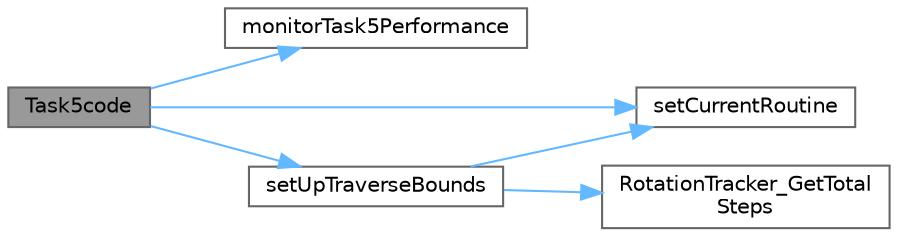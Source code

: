 digraph "Task5code"
{
 // LATEX_PDF_SIZE
  bgcolor="transparent";
  edge [fontname=Helvetica,fontsize=10,labelfontname=Helvetica,labelfontsize=10];
  node [fontname=Helvetica,fontsize=10,shape=box,height=0.2,width=0.4];
  rankdir="LR";
  Node1 [id="Node000001",label="Task5code",height=0.2,width=0.4,color="gray40", fillcolor="grey60", style="filled", fontcolor="black",tooltip="Task 5 code."];
  Node1 -> Node2 [id="edge1_Node000001_Node000002",color="steelblue1",style="solid",tooltip=" "];
  Node2 [id="Node000002",label="monitorTask5Performance",height=0.2,width=0.4,color="grey40", fillcolor="white", style="filled",URL="$task5_code_8cpp.html#aad83744f27dceaf0765a9ba4599f024d",tooltip="Monitors the performance of Task5 by calculating its execution frequency."];
  Node1 -> Node3 [id="edge2_Node000001_Node000003",color="steelblue1",style="solid",tooltip=" "];
  Node3 [id="Node000003",label="setCurrentRoutine",height=0.2,width=0.4,color="grey40", fillcolor="white", style="filled",URL="$plunger_8cpp.html#a5a5afd31d142591f6fb3bf9b1daddee0",tooltip="Sets the current routine of the system."];
  Node1 -> Node4 [id="edge3_Node000001_Node000004",color="steelblue1",style="solid",tooltip=" "];
  Node4 [id="Node000004",label="setUpTraverseBounds",height=0.2,width=0.4,color="grey40", fillcolor="white", style="filled",URL="$i2c_sensor_lib_8cpp.html#ae31b7ec5ab136707a986d33e0af69288",tooltip="Sets up the traverse bounds by homing and placing the motor."];
  Node4 -> Node5 [id="edge4_Node000004_Node000005",color="steelblue1",style="solid",tooltip=" "];
  Node5 [id="Node000005",label="RotationTracker_GetTotal\lSteps",height=0.2,width=0.4,color="grey40", fillcolor="white", style="filled",URL="$i2c_sensor_lib_8cpp.html#ae552719d934a8071bcf983470772066a",tooltip="Gets the total steps tracked by the rotation tracker."];
  Node4 -> Node3 [id="edge5_Node000004_Node000003",color="steelblue1",style="solid",tooltip=" "];
}
